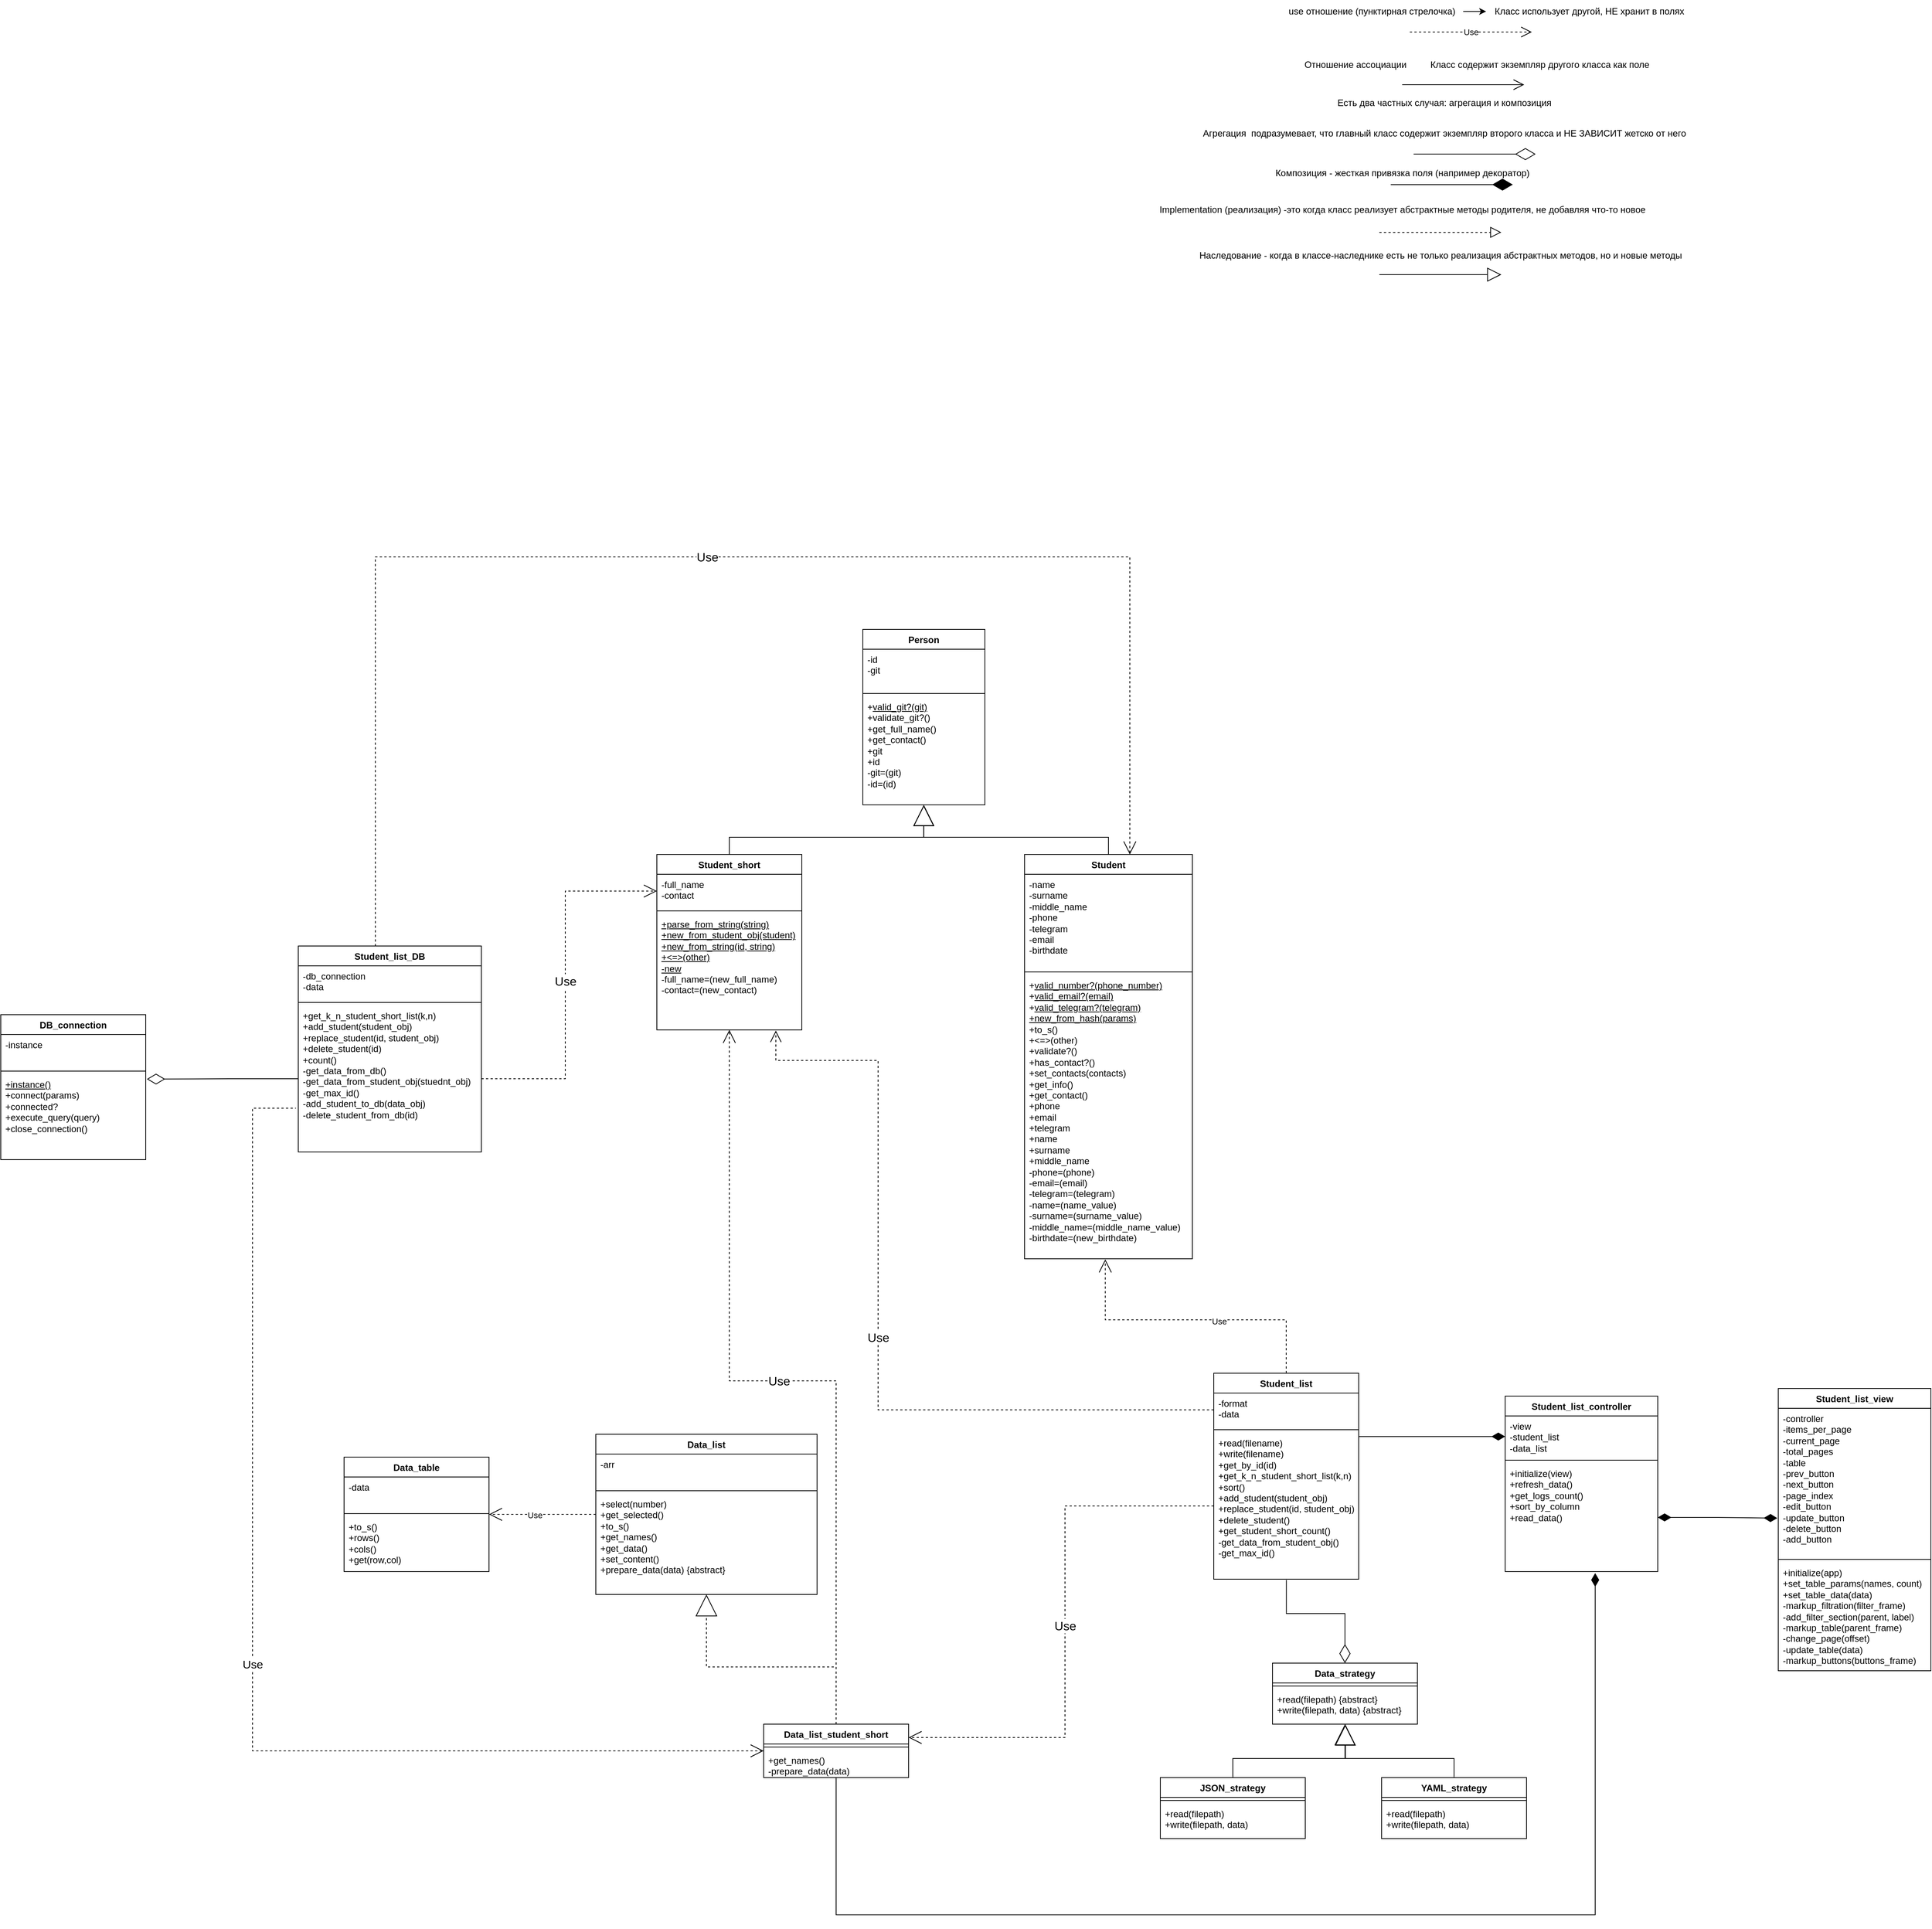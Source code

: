 <mxfile version="26.0.6" pages="2">
  <diagram name="Страница — 1" id="SpJCRKMqlP3vvPBQSoex">
    <mxGraphModel dx="3857" dy="3043" grid="0" gridSize="10" guides="1" tooltips="1" connect="1" arrows="1" fold="1" page="0" pageScale="1" pageWidth="827" pageHeight="1169" math="0" shadow="0">
      <root>
        <mxCell id="0" />
        <mxCell id="1" parent="0" />
        <mxCell id="jpA4hA6Ys4JFLstAOA4i-1" value="Student" style="swimlane;fontStyle=1;align=center;verticalAlign=top;childLayout=stackLayout;horizontal=1;startSize=26;horizontalStack=0;resizeParent=1;resizeParentMax=0;resizeLast=0;collapsible=1;marginBottom=0;whiteSpace=wrap;html=1;" parent="1" vertex="1">
          <mxGeometry x="1052" y="40" width="220" height="530" as="geometry" />
        </mxCell>
        <mxCell id="jpA4hA6Ys4JFLstAOA4i-2" value="-name&lt;div&gt;-surname&lt;/div&gt;&lt;div&gt;-middle_name&lt;/div&gt;&lt;div&gt;-phone&lt;/div&gt;&lt;div&gt;-telegram&lt;/div&gt;&lt;div&gt;-email&lt;/div&gt;&lt;div&gt;-birthdate&lt;/div&gt;&lt;div&gt;&lt;br&gt;&lt;/div&gt;&lt;div&gt;&lt;br&gt;&lt;/div&gt;" style="text;strokeColor=none;fillColor=none;align=left;verticalAlign=top;spacingLeft=4;spacingRight=4;overflow=hidden;rotatable=0;points=[[0,0.5],[1,0.5]];portConstraint=eastwest;whiteSpace=wrap;html=1;" parent="jpA4hA6Ys4JFLstAOA4i-1" vertex="1">
          <mxGeometry y="26" width="220" height="124" as="geometry" />
        </mxCell>
        <mxCell id="jpA4hA6Ys4JFLstAOA4i-3" value="" style="line;strokeWidth=1;fillColor=none;align=left;verticalAlign=middle;spacingTop=-1;spacingLeft=3;spacingRight=3;rotatable=0;labelPosition=right;points=[];portConstraint=eastwest;strokeColor=inherit;" parent="jpA4hA6Ys4JFLstAOA4i-1" vertex="1">
          <mxGeometry y="150" width="220" height="8" as="geometry" />
        </mxCell>
        <mxCell id="jpA4hA6Ys4JFLstAOA4i-4" value="&lt;div&gt;+&lt;u&gt;valid_number?(phone_number)&lt;/u&gt;&lt;/div&gt;&lt;div&gt;+&lt;u&gt;valid_email?(email)&lt;/u&gt;&lt;/div&gt;&lt;div&gt;+&lt;u&gt;valid_telegram?(telegram)&lt;br&gt;+new_from_hash(params)&lt;/u&gt;&lt;/div&gt;&lt;div&gt;+to_s()&lt;br&gt;+&amp;lt;=&amp;gt;(other)&lt;/div&gt;&lt;div&gt;+validate?()&lt;/div&gt;&lt;div&gt;+has_contact?()&lt;/div&gt;&lt;div&gt;+set_contacts(contacts)&lt;/div&gt;&lt;div&gt;+get_info()&lt;br&gt;+get_contact()&lt;/div&gt;&lt;div&gt;+phone&lt;/div&gt;&lt;div&gt;+email&lt;/div&gt;&lt;div&gt;+telegram&lt;/div&gt;&lt;div&gt;+name&lt;/div&gt;&lt;div&gt;+surname&lt;br&gt;+middle_name&lt;/div&gt;&lt;div&gt;-phone=(phone)&lt;/div&gt;&lt;div&gt;-email=(email)&lt;/div&gt;&lt;div&gt;-telegram=(telegram)&lt;/div&gt;&lt;div&gt;-name=(name_value)&lt;/div&gt;&lt;div&gt;-surname=(surname_value)&lt;/div&gt;&lt;div&gt;-middle_name=(middle_name_value)&lt;/div&gt;&lt;div&gt;-birthdate=(new_birthdate)&lt;/div&gt;" style="text;strokeColor=none;fillColor=none;align=left;verticalAlign=top;spacingLeft=4;spacingRight=4;overflow=hidden;rotatable=0;points=[[0,0.5],[1,0.5]];portConstraint=eastwest;whiteSpace=wrap;html=1;" parent="jpA4hA6Ys4JFLstAOA4i-1" vertex="1">
          <mxGeometry y="158" width="220" height="372" as="geometry" />
        </mxCell>
        <mxCell id="jpA4hA6Ys4JFLstAOA4i-5" value="Person" style="swimlane;fontStyle=1;align=center;verticalAlign=top;childLayout=stackLayout;horizontal=1;startSize=26;horizontalStack=0;resizeParent=1;resizeParentMax=0;resizeLast=0;collapsible=1;marginBottom=0;whiteSpace=wrap;html=1;" parent="1" vertex="1">
          <mxGeometry x="840" y="-255" width="160" height="230" as="geometry" />
        </mxCell>
        <mxCell id="jpA4hA6Ys4JFLstAOA4i-6" value="-id&lt;div&gt;-git&lt;/div&gt;" style="text;strokeColor=none;fillColor=none;align=left;verticalAlign=top;spacingLeft=4;spacingRight=4;overflow=hidden;rotatable=0;points=[[0,0.5],[1,0.5]];portConstraint=eastwest;whiteSpace=wrap;html=1;" parent="jpA4hA6Ys4JFLstAOA4i-5" vertex="1">
          <mxGeometry y="26" width="160" height="54" as="geometry" />
        </mxCell>
        <mxCell id="jpA4hA6Ys4JFLstAOA4i-7" value="" style="line;strokeWidth=1;fillColor=none;align=left;verticalAlign=middle;spacingTop=-1;spacingLeft=3;spacingRight=3;rotatable=0;labelPosition=right;points=[];portConstraint=eastwest;strokeColor=inherit;" parent="jpA4hA6Ys4JFLstAOA4i-5" vertex="1">
          <mxGeometry y="80" width="160" height="8" as="geometry" />
        </mxCell>
        <mxCell id="jpA4hA6Ys4JFLstAOA4i-8" value="&lt;div&gt;+&lt;u&gt;valid_git?(git)&lt;/u&gt;&lt;/div&gt;&lt;div&gt;+validate_git?()&lt;/div&gt;&lt;div&gt;+get_full_name()&lt;br&gt;+get_contact()&lt;/div&gt;&lt;div&gt;+git&lt;/div&gt;&lt;div&gt;+id&lt;/div&gt;&lt;div&gt;&lt;span style=&quot;background-color: initial;&quot;&gt;-git=(git)&lt;/span&gt;&lt;/div&gt;&lt;div&gt;-id=(id)&lt;/div&gt;" style="text;strokeColor=none;fillColor=none;align=left;verticalAlign=top;spacingLeft=4;spacingRight=4;overflow=hidden;rotatable=0;points=[[0,0.5],[1,0.5]];portConstraint=eastwest;whiteSpace=wrap;html=1;" parent="jpA4hA6Ys4JFLstAOA4i-5" vertex="1">
          <mxGeometry y="88" width="160" height="142" as="geometry" />
        </mxCell>
        <mxCell id="jpA4hA6Ys4JFLstAOA4i-9" value="Student_short" style="swimlane;fontStyle=1;align=center;verticalAlign=top;childLayout=stackLayout;horizontal=1;startSize=26;horizontalStack=0;resizeParent=1;resizeParentMax=0;resizeLast=0;collapsible=1;marginBottom=0;whiteSpace=wrap;html=1;" parent="1" vertex="1">
          <mxGeometry x="570" y="40" width="190" height="230" as="geometry" />
        </mxCell>
        <mxCell id="jpA4hA6Ys4JFLstAOA4i-10" value="-full_name&lt;div&gt;-contact&lt;/div&gt;" style="text;strokeColor=none;fillColor=none;align=left;verticalAlign=top;spacingLeft=4;spacingRight=4;overflow=hidden;rotatable=0;points=[[0,0.5],[1,0.5]];portConstraint=eastwest;whiteSpace=wrap;html=1;" parent="jpA4hA6Ys4JFLstAOA4i-9" vertex="1">
          <mxGeometry y="26" width="190" height="44" as="geometry" />
        </mxCell>
        <mxCell id="jpA4hA6Ys4JFLstAOA4i-11" value="" style="line;strokeWidth=1;fillColor=none;align=left;verticalAlign=middle;spacingTop=-1;spacingLeft=3;spacingRight=3;rotatable=0;labelPosition=right;points=[];portConstraint=eastwest;strokeColor=inherit;" parent="jpA4hA6Ys4JFLstAOA4i-9" vertex="1">
          <mxGeometry y="70" width="190" height="8" as="geometry" />
        </mxCell>
        <mxCell id="jpA4hA6Ys4JFLstAOA4i-12" value="&lt;div&gt;&lt;u&gt;+parse_from_string(string)&lt;/u&gt;&lt;div&gt;&lt;u&gt;+new_from_student_obj(student)&lt;/u&gt;&lt;/div&gt;&lt;div&gt;&lt;u&gt;+new_from_string(id, string)&lt;br&gt;+&amp;lt;=&amp;gt;(other)&lt;/u&gt;&lt;/div&gt;&lt;div&gt;&lt;u&gt;-new&lt;/u&gt;&lt;/div&gt;&lt;/div&gt;&lt;div&gt;-full_name=(new_full_name)&lt;/div&gt;&lt;div&gt;-contact=(new_contact)&lt;/div&gt;&lt;div&gt;&lt;br&gt;&lt;/div&gt;" style="text;strokeColor=none;fillColor=none;align=left;verticalAlign=top;spacingLeft=4;spacingRight=4;overflow=hidden;rotatable=0;points=[[0,0.5],[1,0.5]];portConstraint=eastwest;whiteSpace=wrap;html=1;" parent="jpA4hA6Ys4JFLstAOA4i-9" vertex="1">
          <mxGeometry y="78" width="190" height="152" as="geometry" />
        </mxCell>
        <mxCell id="jpA4hA6Ys4JFLstAOA4i-15" value="Data_table" style="swimlane;fontStyle=1;align=center;verticalAlign=top;childLayout=stackLayout;horizontal=1;startSize=26;horizontalStack=0;resizeParent=1;resizeParentMax=0;resizeLast=0;collapsible=1;marginBottom=0;whiteSpace=wrap;html=1;" parent="1" vertex="1">
          <mxGeometry x="160" y="830" width="190" height="150" as="geometry" />
        </mxCell>
        <mxCell id="jpA4hA6Ys4JFLstAOA4i-16" value="-data" style="text;strokeColor=none;fillColor=none;align=left;verticalAlign=top;spacingLeft=4;spacingRight=4;overflow=hidden;rotatable=0;points=[[0,0.5],[1,0.5]];portConstraint=eastwest;whiteSpace=wrap;html=1;" parent="jpA4hA6Ys4JFLstAOA4i-15" vertex="1">
          <mxGeometry y="26" width="190" height="44" as="geometry" />
        </mxCell>
        <mxCell id="jpA4hA6Ys4JFLstAOA4i-17" value="" style="line;strokeWidth=1;fillColor=none;align=left;verticalAlign=middle;spacingTop=-1;spacingLeft=3;spacingRight=3;rotatable=0;labelPosition=right;points=[];portConstraint=eastwest;strokeColor=inherit;" parent="jpA4hA6Ys4JFLstAOA4i-15" vertex="1">
          <mxGeometry y="70" width="190" height="8" as="geometry" />
        </mxCell>
        <mxCell id="jpA4hA6Ys4JFLstAOA4i-18" value="+to_s()&lt;div&gt;+rows()&lt;br&gt;+cols()&lt;br&gt;+get(row,col)&lt;/div&gt;&lt;div&gt;&lt;br&gt;&lt;/div&gt;" style="text;strokeColor=none;fillColor=none;align=left;verticalAlign=top;spacingLeft=4;spacingRight=4;overflow=hidden;rotatable=0;points=[[0,0.5],[1,0.5]];portConstraint=eastwest;whiteSpace=wrap;html=1;" parent="jpA4hA6Ys4JFLstAOA4i-15" vertex="1">
          <mxGeometry y="78" width="190" height="72" as="geometry" />
        </mxCell>
        <mxCell id="jpA4hA6Ys4JFLstAOA4i-95" style="edgeStyle=orthogonalEdgeStyle;rounded=0;orthogonalLoop=1;jettySize=auto;html=1;dashed=1;endArrow=open;endFill=0;endSize=15;" parent="1" source="jpA4hA6Ys4JFLstAOA4i-19" target="jpA4hA6Ys4JFLstAOA4i-15" edge="1">
          <mxGeometry relative="1" as="geometry" />
        </mxCell>
        <mxCell id="jpA4hA6Ys4JFLstAOA4i-96" value="Use" style="edgeLabel;html=1;align=center;verticalAlign=middle;resizable=0;points=[];" parent="jpA4hA6Ys4JFLstAOA4i-95" vertex="1" connectable="0">
          <mxGeometry x="0.15" y="1" relative="1" as="geometry">
            <mxPoint as="offset" />
          </mxGeometry>
        </mxCell>
        <mxCell id="jpA4hA6Ys4JFLstAOA4i-19" value="Data_list" style="swimlane;fontStyle=1;align=center;verticalAlign=top;childLayout=stackLayout;horizontal=1;startSize=26;horizontalStack=0;resizeParent=1;resizeParentMax=0;resizeLast=0;collapsible=1;marginBottom=0;whiteSpace=wrap;html=1;" parent="1" vertex="1">
          <mxGeometry x="490" y="800" width="290" height="210" as="geometry" />
        </mxCell>
        <mxCell id="jpA4hA6Ys4JFLstAOA4i-20" value="-arr" style="text;strokeColor=none;fillColor=none;align=left;verticalAlign=top;spacingLeft=4;spacingRight=4;overflow=hidden;rotatable=0;points=[[0,0.5],[1,0.5]];portConstraint=eastwest;whiteSpace=wrap;html=1;" parent="jpA4hA6Ys4JFLstAOA4i-19" vertex="1">
          <mxGeometry y="26" width="290" height="44" as="geometry" />
        </mxCell>
        <mxCell id="jpA4hA6Ys4JFLstAOA4i-21" value="" style="line;strokeWidth=1;fillColor=none;align=left;verticalAlign=middle;spacingTop=-1;spacingLeft=3;spacingRight=3;rotatable=0;labelPosition=right;points=[];portConstraint=eastwest;strokeColor=inherit;" parent="jpA4hA6Ys4JFLstAOA4i-19" vertex="1">
          <mxGeometry y="70" width="290" height="8" as="geometry" />
        </mxCell>
        <mxCell id="jpA4hA6Ys4JFLstAOA4i-22" value="&lt;div&gt;+select(number)&lt;/div&gt;&lt;div&gt;+get_selected()&lt;/div&gt;&lt;div&gt;+to_s()&lt;/div&gt;&lt;div&gt;+get_names()&lt;/div&gt;&lt;div&gt;+get_data()&amp;nbsp;&lt;/div&gt;&lt;div&gt;+set_content()&lt;br&gt;+prepare_data(data) {abstract}&lt;/div&gt;&lt;div&gt;&lt;br&gt;&lt;br&gt;&lt;/div&gt;" style="text;strokeColor=none;fillColor=none;align=left;verticalAlign=top;spacingLeft=4;spacingRight=4;overflow=hidden;rotatable=0;points=[[0,0.5],[1,0.5]];portConstraint=eastwest;whiteSpace=wrap;html=1;" parent="jpA4hA6Ys4JFLstAOA4i-19" vertex="1">
          <mxGeometry y="78" width="290" height="132" as="geometry" />
        </mxCell>
        <mxCell id="jpA4hA6Ys4JFLstAOA4i-32" style="edgeStyle=orthogonalEdgeStyle;rounded=0;orthogonalLoop=1;jettySize=auto;html=1;entryX=0.5;entryY=1;entryDx=0;entryDy=0;endArrow=block;endFill=0;endSize=26;dashed=1;" parent="1" source="jpA4hA6Ys4JFLstAOA4i-23" target="jpA4hA6Ys4JFLstAOA4i-19" edge="1">
          <mxGeometry relative="1" as="geometry" />
        </mxCell>
        <mxCell id="jpA4hA6Ys4JFLstAOA4i-87" value="Use" style="edgeStyle=orthogonalEdgeStyle;rounded=0;orthogonalLoop=1;jettySize=auto;html=1;dashed=1;endArrow=open;endFill=0;endSize=15;fontSize=16;" parent="1" source="jpA4hA6Ys4JFLstAOA4i-23" target="jpA4hA6Ys4JFLstAOA4i-9" edge="1">
          <mxGeometry relative="1" as="geometry" />
        </mxCell>
        <mxCell id="jpA4hA6Ys4JFLstAOA4i-23" value="Data_list_student_short" style="swimlane;fontStyle=1;align=center;verticalAlign=top;childLayout=stackLayout;horizontal=1;startSize=26;horizontalStack=0;resizeParent=1;resizeParentMax=0;resizeLast=0;collapsible=1;marginBottom=0;whiteSpace=wrap;html=1;" parent="1" vertex="1">
          <mxGeometry x="710" y="1180" width="190" height="70" as="geometry" />
        </mxCell>
        <mxCell id="jpA4hA6Ys4JFLstAOA4i-25" value="" style="line;strokeWidth=1;fillColor=none;align=left;verticalAlign=middle;spacingTop=-1;spacingLeft=3;spacingRight=3;rotatable=0;labelPosition=right;points=[];portConstraint=eastwest;strokeColor=inherit;" parent="jpA4hA6Ys4JFLstAOA4i-23" vertex="1">
          <mxGeometry y="26" width="190" height="8" as="geometry" />
        </mxCell>
        <mxCell id="jpA4hA6Ys4JFLstAOA4i-26" value="&lt;div&gt;+get_names()&lt;/div&gt;-prepare_data(data)" style="text;strokeColor=none;fillColor=none;align=left;verticalAlign=top;spacingLeft=4;spacingRight=4;overflow=hidden;rotatable=0;points=[[0,0.5],[1,0.5]];portConstraint=eastwest;whiteSpace=wrap;html=1;" parent="jpA4hA6Ys4JFLstAOA4i-23" vertex="1">
          <mxGeometry y="34" width="190" height="36" as="geometry" />
        </mxCell>
        <mxCell id="jpA4hA6Ys4JFLstAOA4i-33" value="Student_list" style="swimlane;fontStyle=1;align=center;verticalAlign=top;childLayout=stackLayout;horizontal=1;startSize=26;horizontalStack=0;resizeParent=1;resizeParentMax=0;resizeLast=0;collapsible=1;marginBottom=0;whiteSpace=wrap;html=1;" parent="1" vertex="1">
          <mxGeometry x="1300" y="720" width="190" height="270" as="geometry" />
        </mxCell>
        <mxCell id="jpA4hA6Ys4JFLstAOA4i-34" value="-format&lt;div&gt;-data&lt;/div&gt;" style="text;strokeColor=none;fillColor=none;align=left;verticalAlign=top;spacingLeft=4;spacingRight=4;overflow=hidden;rotatable=0;points=[[0,0.5],[1,0.5]];portConstraint=eastwest;whiteSpace=wrap;html=1;" parent="jpA4hA6Ys4JFLstAOA4i-33" vertex="1">
          <mxGeometry y="26" width="190" height="44" as="geometry" />
        </mxCell>
        <mxCell id="jpA4hA6Ys4JFLstAOA4i-35" value="" style="line;strokeWidth=1;fillColor=none;align=left;verticalAlign=middle;spacingTop=-1;spacingLeft=3;spacingRight=3;rotatable=0;labelPosition=right;points=[];portConstraint=eastwest;strokeColor=inherit;" parent="jpA4hA6Ys4JFLstAOA4i-33" vertex="1">
          <mxGeometry y="70" width="190" height="8" as="geometry" />
        </mxCell>
        <mxCell id="jpA4hA6Ys4JFLstAOA4i-36" value="&lt;div&gt;+read(filename)&lt;/div&gt;&lt;div&gt;+write(filename)&lt;/div&gt;&lt;div&gt;+get_by_id(id)&lt;/div&gt;&lt;div&gt;+get_k_n_student_short_list(k,n)&lt;/div&gt;&lt;div&gt;+sort()&lt;/div&gt;&lt;div&gt;+add_student(student_obj)&lt;/div&gt;&lt;div&gt;+replace_student(id, student_obj)&lt;/div&gt;&lt;div&gt;+delete_student()&lt;/div&gt;&lt;div&gt;+get_student_short_count()&lt;/div&gt;&lt;div&gt;-get_data_from_student_obj()&lt;/div&gt;&lt;div&gt;-get_max_id()&lt;/div&gt;&lt;div&gt;&lt;br&gt;&lt;/div&gt;" style="text;strokeColor=none;fillColor=none;align=left;verticalAlign=top;spacingLeft=4;spacingRight=4;overflow=hidden;rotatable=0;points=[[0,0.5],[1,0.5]];portConstraint=eastwest;whiteSpace=wrap;html=1;" parent="jpA4hA6Ys4JFLstAOA4i-33" vertex="1">
          <mxGeometry y="78" width="190" height="192" as="geometry" />
        </mxCell>
        <mxCell id="jpA4hA6Ys4JFLstAOA4i-37" value="Data_strategy" style="swimlane;fontStyle=1;align=center;verticalAlign=top;childLayout=stackLayout;horizontal=1;startSize=26;horizontalStack=0;resizeParent=1;resizeParentMax=0;resizeLast=0;collapsible=1;marginBottom=0;whiteSpace=wrap;html=1;" parent="1" vertex="1">
          <mxGeometry x="1377" y="1100" width="190" height="80" as="geometry" />
        </mxCell>
        <mxCell id="jpA4hA6Ys4JFLstAOA4i-39" value="" style="line;strokeWidth=1;fillColor=none;align=left;verticalAlign=middle;spacingTop=-1;spacingLeft=3;spacingRight=3;rotatable=0;labelPosition=right;points=[];portConstraint=eastwest;strokeColor=inherit;" parent="jpA4hA6Ys4JFLstAOA4i-37" vertex="1">
          <mxGeometry y="26" width="190" height="8" as="geometry" />
        </mxCell>
        <mxCell id="jpA4hA6Ys4JFLstAOA4i-40" value="&lt;div&gt;+read(filepath) {abstract}&lt;/div&gt;&lt;div&gt;+write(filepath, data) {abstract}&lt;/div&gt;" style="text;strokeColor=none;fillColor=none;align=left;verticalAlign=top;spacingLeft=4;spacingRight=4;overflow=hidden;rotatable=0;points=[[0,0.5],[1,0.5]];portConstraint=eastwest;whiteSpace=wrap;html=1;" parent="jpA4hA6Ys4JFLstAOA4i-37" vertex="1">
          <mxGeometry y="34" width="190" height="46" as="geometry" />
        </mxCell>
        <mxCell id="jpA4hA6Ys4JFLstAOA4i-41" value="YAML_strategy" style="swimlane;fontStyle=1;align=center;verticalAlign=top;childLayout=stackLayout;horizontal=1;startSize=26;horizontalStack=0;resizeParent=1;resizeParentMax=0;resizeLast=0;collapsible=1;marginBottom=0;whiteSpace=wrap;html=1;" parent="1" vertex="1">
          <mxGeometry x="1520" y="1250" width="190" height="80" as="geometry" />
        </mxCell>
        <mxCell id="jpA4hA6Ys4JFLstAOA4i-42" value="" style="line;strokeWidth=1;fillColor=none;align=left;verticalAlign=middle;spacingTop=-1;spacingLeft=3;spacingRight=3;rotatable=0;labelPosition=right;points=[];portConstraint=eastwest;strokeColor=inherit;" parent="jpA4hA6Ys4JFLstAOA4i-41" vertex="1">
          <mxGeometry y="26" width="190" height="8" as="geometry" />
        </mxCell>
        <mxCell id="jpA4hA6Ys4JFLstAOA4i-43" value="&lt;div&gt;+read(filepath)&lt;/div&gt;&lt;div&gt;+write(filepath, data)&lt;/div&gt;" style="text;strokeColor=none;fillColor=none;align=left;verticalAlign=top;spacingLeft=4;spacingRight=4;overflow=hidden;rotatable=0;points=[[0,0.5],[1,0.5]];portConstraint=eastwest;whiteSpace=wrap;html=1;" parent="jpA4hA6Ys4JFLstAOA4i-41" vertex="1">
          <mxGeometry y="34" width="190" height="46" as="geometry" />
        </mxCell>
        <mxCell id="jpA4hA6Ys4JFLstAOA4i-44" style="edgeStyle=orthogonalEdgeStyle;rounded=0;orthogonalLoop=1;jettySize=auto;html=1;entryX=0.5;entryY=1;entryDx=0;entryDy=0;entryPerimeter=0;endArrow=block;endFill=0;endSize=25;" parent="1" source="jpA4hA6Ys4JFLstAOA4i-41" target="jpA4hA6Ys4JFLstAOA4i-40" edge="1">
          <mxGeometry relative="1" as="geometry" />
        </mxCell>
        <mxCell id="jpA4hA6Ys4JFLstAOA4i-45" value="JSON_strategy" style="swimlane;fontStyle=1;align=center;verticalAlign=top;childLayout=stackLayout;horizontal=1;startSize=26;horizontalStack=0;resizeParent=1;resizeParentMax=0;resizeLast=0;collapsible=1;marginBottom=0;whiteSpace=wrap;html=1;" parent="1" vertex="1">
          <mxGeometry x="1230" y="1250" width="190" height="80" as="geometry" />
        </mxCell>
        <mxCell id="jpA4hA6Ys4JFLstAOA4i-46" value="" style="line;strokeWidth=1;fillColor=none;align=left;verticalAlign=middle;spacingTop=-1;spacingLeft=3;spacingRight=3;rotatable=0;labelPosition=right;points=[];portConstraint=eastwest;strokeColor=inherit;" parent="jpA4hA6Ys4JFLstAOA4i-45" vertex="1">
          <mxGeometry y="26" width="190" height="8" as="geometry" />
        </mxCell>
        <mxCell id="jpA4hA6Ys4JFLstAOA4i-47" value="&lt;div&gt;+read(filepath)&lt;/div&gt;&lt;div&gt;+write(filepath, data)&lt;/div&gt;" style="text;strokeColor=none;fillColor=none;align=left;verticalAlign=top;spacingLeft=4;spacingRight=4;overflow=hidden;rotatable=0;points=[[0,0.5],[1,0.5]];portConstraint=eastwest;whiteSpace=wrap;html=1;" parent="jpA4hA6Ys4JFLstAOA4i-45" vertex="1">
          <mxGeometry y="34" width="190" height="46" as="geometry" />
        </mxCell>
        <mxCell id="jpA4hA6Ys4JFLstAOA4i-49" style="edgeStyle=orthogonalEdgeStyle;rounded=0;orthogonalLoop=1;jettySize=auto;html=1;entryX=0.503;entryY=1.011;entryDx=0;entryDy=0;entryPerimeter=0;endArrow=block;endFill=0;endSize=25;" parent="1" source="jpA4hA6Ys4JFLstAOA4i-45" target="jpA4hA6Ys4JFLstAOA4i-40" edge="1">
          <mxGeometry relative="1" as="geometry" />
        </mxCell>
        <mxCell id="jpA4hA6Ys4JFLstAOA4i-50" value="DB_connection" style="swimlane;fontStyle=1;align=center;verticalAlign=top;childLayout=stackLayout;horizontal=1;startSize=26;horizontalStack=0;resizeParent=1;resizeParentMax=0;resizeLast=0;collapsible=1;marginBottom=0;whiteSpace=wrap;html=1;" parent="1" vertex="1">
          <mxGeometry x="-290" y="250" width="190" height="190" as="geometry" />
        </mxCell>
        <mxCell id="jpA4hA6Ys4JFLstAOA4i-51" value="-instance" style="text;strokeColor=none;fillColor=none;align=left;verticalAlign=top;spacingLeft=4;spacingRight=4;overflow=hidden;rotatable=0;points=[[0,0.5],[1,0.5]];portConstraint=eastwest;whiteSpace=wrap;html=1;" parent="jpA4hA6Ys4JFLstAOA4i-50" vertex="1">
          <mxGeometry y="26" width="190" height="44" as="geometry" />
        </mxCell>
        <mxCell id="jpA4hA6Ys4JFLstAOA4i-52" value="" style="line;strokeWidth=1;fillColor=none;align=left;verticalAlign=middle;spacingTop=-1;spacingLeft=3;spacingRight=3;rotatable=0;labelPosition=right;points=[];portConstraint=eastwest;strokeColor=inherit;" parent="jpA4hA6Ys4JFLstAOA4i-50" vertex="1">
          <mxGeometry y="70" width="190" height="8" as="geometry" />
        </mxCell>
        <mxCell id="jpA4hA6Ys4JFLstAOA4i-53" value="&lt;div&gt;&lt;u&gt;+instance()&lt;/u&gt;&lt;/div&gt;&lt;div&gt;+connect(params)&lt;/div&gt;&lt;div&gt;+connected?&lt;/div&gt;&lt;div&gt;+execute_query(query)&lt;/div&gt;&lt;div&gt;+close_connection()&lt;/div&gt;" style="text;strokeColor=none;fillColor=none;align=left;verticalAlign=top;spacingLeft=4;spacingRight=4;overflow=hidden;rotatable=0;points=[[0,0.5],[1,0.5]];portConstraint=eastwest;whiteSpace=wrap;html=1;" parent="jpA4hA6Ys4JFLstAOA4i-50" vertex="1">
          <mxGeometry y="78" width="190" height="112" as="geometry" />
        </mxCell>
        <mxCell id="jpA4hA6Ys4JFLstAOA4i-55" value="Student_list_DB" style="swimlane;fontStyle=1;align=center;verticalAlign=top;childLayout=stackLayout;horizontal=1;startSize=26;horizontalStack=0;resizeParent=1;resizeParentMax=0;resizeLast=0;collapsible=1;marginBottom=0;whiteSpace=wrap;html=1;" parent="1" vertex="1">
          <mxGeometry x="100" y="160" width="240" height="270" as="geometry" />
        </mxCell>
        <mxCell id="jpA4hA6Ys4JFLstAOA4i-56" value="-db_connection&lt;br&gt;-data" style="text;strokeColor=none;fillColor=none;align=left;verticalAlign=top;spacingLeft=4;spacingRight=4;overflow=hidden;rotatable=0;points=[[0,0.5],[1,0.5]];portConstraint=eastwest;whiteSpace=wrap;html=1;" parent="jpA4hA6Ys4JFLstAOA4i-55" vertex="1">
          <mxGeometry y="26" width="240" height="44" as="geometry" />
        </mxCell>
        <mxCell id="jpA4hA6Ys4JFLstAOA4i-57" value="" style="line;strokeWidth=1;fillColor=none;align=left;verticalAlign=middle;spacingTop=-1;spacingLeft=3;spacingRight=3;rotatable=0;labelPosition=right;points=[];portConstraint=eastwest;strokeColor=inherit;" parent="jpA4hA6Ys4JFLstAOA4i-55" vertex="1">
          <mxGeometry y="70" width="240" height="8" as="geometry" />
        </mxCell>
        <mxCell id="jpA4hA6Ys4JFLstAOA4i-58" value="+get_k_n_student_short_list(k,n)&lt;div&gt;+add_student(student_obj)&lt;/div&gt;&lt;div&gt;+replace_student(id, student_obj)&lt;br&gt;+delete_student(id)&lt;/div&gt;&lt;div&gt;+count()&lt;/div&gt;&lt;div&gt;-get_data_from_db()&lt;/div&gt;&lt;div&gt;-get_data_from_student_obj(stuednt_obj)&lt;/div&gt;&lt;div&gt;-get_max_id()&lt;/div&gt;&lt;div&gt;-add_student_to_db(data_obj)&lt;/div&gt;&lt;div&gt;-delete_student_from_db(id)&lt;/div&gt;" style="text;strokeColor=none;fillColor=none;align=left;verticalAlign=top;spacingLeft=4;spacingRight=4;overflow=hidden;rotatable=0;points=[[0,0.5],[1,0.5]];portConstraint=eastwest;whiteSpace=wrap;html=1;" parent="jpA4hA6Ys4JFLstAOA4i-55" vertex="1">
          <mxGeometry y="78" width="240" height="192" as="geometry" />
        </mxCell>
        <mxCell id="jpA4hA6Ys4JFLstAOA4i-62" style="edgeStyle=orthogonalEdgeStyle;rounded=0;orthogonalLoop=1;jettySize=auto;html=1;" parent="1" source="jpA4hA6Ys4JFLstAOA4i-59" target="jpA4hA6Ys4JFLstAOA4i-61" edge="1">
          <mxGeometry relative="1" as="geometry" />
        </mxCell>
        <mxCell id="jpA4hA6Ys4JFLstAOA4i-59" value="use отношение (пунктирная стрелочка)" style="text;html=1;align=center;verticalAlign=middle;resizable=0;points=[];autosize=1;strokeColor=none;fillColor=none;" parent="1" vertex="1">
          <mxGeometry x="1387" y="-1080" width="240" height="30" as="geometry" />
        </mxCell>
        <mxCell id="jpA4hA6Ys4JFLstAOA4i-60" value="Use" style="endArrow=open;endSize=12;dashed=1;html=1;rounded=0;" parent="1" edge="1">
          <mxGeometry width="160" relative="1" as="geometry">
            <mxPoint x="1557" y="-1038" as="sourcePoint" />
            <mxPoint x="1717" y="-1038" as="targetPoint" />
          </mxGeometry>
        </mxCell>
        <mxCell id="jpA4hA6Ys4JFLstAOA4i-61" value="Класс использует другой, НЕ хранит в полях" style="text;html=1;align=center;verticalAlign=middle;resizable=0;points=[];autosize=1;strokeColor=none;fillColor=none;" parent="1" vertex="1">
          <mxGeometry x="1657" y="-1080" width="270" height="30" as="geometry" />
        </mxCell>
        <mxCell id="jpA4hA6Ys4JFLstAOA4i-63" value="Отношение ассоциации&amp;nbsp;" style="text;html=1;align=center;verticalAlign=middle;resizable=0;points=[];autosize=1;strokeColor=none;fillColor=none;" parent="1" vertex="1">
          <mxGeometry x="1407" y="-1010" width="160" height="30" as="geometry" />
        </mxCell>
        <mxCell id="jpA4hA6Ys4JFLstAOA4i-67" value="" style="endArrow=open;endFill=1;endSize=12;html=1;rounded=0;" parent="1" edge="1">
          <mxGeometry width="160" relative="1" as="geometry">
            <mxPoint x="1547" y="-969" as="sourcePoint" />
            <mxPoint x="1707" y="-969" as="targetPoint" />
          </mxGeometry>
        </mxCell>
        <mxCell id="jpA4hA6Ys4JFLstAOA4i-68" value="Класс содержит экземпляр другого класса как поле" style="text;html=1;align=center;verticalAlign=middle;resizable=0;points=[];autosize=1;strokeColor=none;fillColor=none;" parent="1" vertex="1">
          <mxGeometry x="1572" y="-1010" width="310" height="30" as="geometry" />
        </mxCell>
        <mxCell id="jpA4hA6Ys4JFLstAOA4i-69" value="Есть два частных случая: агрегация и композиция" style="text;html=1;align=center;verticalAlign=middle;resizable=0;points=[];autosize=1;strokeColor=none;fillColor=none;" parent="1" vertex="1">
          <mxGeometry x="1452" y="-960" width="300" height="30" as="geometry" />
        </mxCell>
        <mxCell id="jpA4hA6Ys4JFLstAOA4i-70" value="Агрегация&amp;nbsp; подразумевает, что главный класс содержит экземпляр второго класса и НЕ ЗАВИСИТ жетско от него" style="text;html=1;align=center;verticalAlign=middle;resizable=0;points=[];autosize=1;strokeColor=none;fillColor=none;" parent="1" vertex="1">
          <mxGeometry x="1272" y="-920" width="660" height="30" as="geometry" />
        </mxCell>
        <mxCell id="jpA4hA6Ys4JFLstAOA4i-71" value="" style="endArrow=diamondThin;endFill=0;endSize=24;html=1;rounded=0;" parent="1" edge="1">
          <mxGeometry width="160" relative="1" as="geometry">
            <mxPoint x="1562" y="-878" as="sourcePoint" />
            <mxPoint x="1722" y="-878" as="targetPoint" />
          </mxGeometry>
        </mxCell>
        <mxCell id="jpA4hA6Ys4JFLstAOA4i-72" value="Композиция - жесткая привязка поля (например декоратор)" style="text;html=1;align=center;verticalAlign=middle;resizable=0;points=[];autosize=1;strokeColor=none;fillColor=none;" parent="1" vertex="1">
          <mxGeometry x="1367" y="-868" width="360" height="30" as="geometry" />
        </mxCell>
        <mxCell id="jpA4hA6Ys4JFLstAOA4i-73" value="" style="endArrow=diamondThin;endFill=1;endSize=24;html=1;rounded=0;" parent="1" edge="1">
          <mxGeometry width="160" relative="1" as="geometry">
            <mxPoint x="1532" y="-838" as="sourcePoint" />
            <mxPoint x="1692" y="-838" as="targetPoint" />
          </mxGeometry>
        </mxCell>
        <mxCell id="jpA4hA6Ys4JFLstAOA4i-75" value="Implementation (реализация) -это когда класс реализует абстрактные методы родителя, не добавляя что-то новое" style="text;html=1;align=center;verticalAlign=middle;resizable=0;points=[];autosize=1;strokeColor=none;fillColor=none;" parent="1" vertex="1">
          <mxGeometry x="1217" y="-820" width="660" height="30" as="geometry" />
        </mxCell>
        <mxCell id="jpA4hA6Ys4JFLstAOA4i-76" value="" style="endArrow=block;dashed=1;endFill=0;endSize=12;html=1;rounded=0;" parent="1" edge="1">
          <mxGeometry width="160" relative="1" as="geometry">
            <mxPoint x="1517" y="-775.42" as="sourcePoint" />
            <mxPoint x="1677" y="-775.42" as="targetPoint" />
          </mxGeometry>
        </mxCell>
        <mxCell id="jpA4hA6Ys4JFLstAOA4i-78" value="Наследование - когда в классе-наследнике есть не только реализация абстрактных методов, но и новые методы" style="text;html=1;align=center;verticalAlign=middle;resizable=0;points=[];autosize=1;strokeColor=none;fillColor=none;" parent="1" vertex="1">
          <mxGeometry x="1267" y="-760" width="660" height="30" as="geometry" />
        </mxCell>
        <mxCell id="jpA4hA6Ys4JFLstAOA4i-79" value="" style="endArrow=block;endSize=16;endFill=0;html=1;rounded=0;" parent="1" edge="1">
          <mxGeometry width="160" relative="1" as="geometry">
            <mxPoint x="1517" y="-720" as="sourcePoint" />
            <mxPoint x="1677" y="-720" as="targetPoint" />
          </mxGeometry>
        </mxCell>
        <mxCell id="jpA4hA6Ys4JFLstAOA4i-80" style="edgeStyle=orthogonalEdgeStyle;rounded=0;orthogonalLoop=1;jettySize=auto;html=1;entryX=0.5;entryY=1;entryDx=0;entryDy=0;entryPerimeter=0;strokeWidth=1;endSize=25;endArrow=block;endFill=0;" parent="1" source="jpA4hA6Ys4JFLstAOA4i-1" target="jpA4hA6Ys4JFLstAOA4i-8" edge="1">
          <mxGeometry relative="1" as="geometry" />
        </mxCell>
        <mxCell id="jpA4hA6Ys4JFLstAOA4i-81" style="edgeStyle=orthogonalEdgeStyle;rounded=0;orthogonalLoop=1;jettySize=auto;html=1;entryX=0.499;entryY=1.003;entryDx=0;entryDy=0;entryPerimeter=0;endArrow=block;endFill=0;endSize=25;" parent="1" source="jpA4hA6Ys4JFLstAOA4i-9" target="jpA4hA6Ys4JFLstAOA4i-8" edge="1">
          <mxGeometry relative="1" as="geometry" />
        </mxCell>
        <mxCell id="jpA4hA6Ys4JFLstAOA4i-90" style="edgeStyle=orthogonalEdgeStyle;rounded=0;orthogonalLoop=1;jettySize=auto;html=1;entryX=0.481;entryY=1.002;entryDx=0;entryDy=0;entryPerimeter=0;dashed=1;endArrow=open;endFill=0;endSize=15;fontSize=16;" parent="1" source="jpA4hA6Ys4JFLstAOA4i-33" target="jpA4hA6Ys4JFLstAOA4i-4" edge="1">
          <mxGeometry relative="1" as="geometry" />
        </mxCell>
        <mxCell id="jpA4hA6Ys4JFLstAOA4i-91" value="Use" style="edgeLabel;html=1;align=center;verticalAlign=middle;resizable=0;points=[];" parent="jpA4hA6Ys4JFLstAOA4i-90" vertex="1" connectable="0">
          <mxGeometry x="-0.183" y="2" relative="1" as="geometry">
            <mxPoint as="offset" />
          </mxGeometry>
        </mxCell>
        <mxCell id="jpA4hA6Ys4JFLstAOA4i-97" value="Use" style="edgeStyle=orthogonalEdgeStyle;rounded=0;orthogonalLoop=1;jettySize=auto;html=1;entryX=1;entryY=0.25;entryDx=0;entryDy=0;dashed=1;endArrow=open;endFill=0;endSize=15;fontSize=16;" parent="1" source="jpA4hA6Ys4JFLstAOA4i-36" target="jpA4hA6Ys4JFLstAOA4i-23" edge="1">
          <mxGeometry relative="1" as="geometry" />
        </mxCell>
        <mxCell id="jpA4hA6Ys4JFLstAOA4i-99" style="edgeStyle=orthogonalEdgeStyle;rounded=0;orthogonalLoop=1;jettySize=auto;html=1;entryX=0.5;entryY=0;entryDx=0;entryDy=0;exitX=0.501;exitY=1.005;exitDx=0;exitDy=0;exitPerimeter=0;endArrow=diamondThin;endFill=0;endSize=22;" parent="1" source="jpA4hA6Ys4JFLstAOA4i-36" target="jpA4hA6Ys4JFLstAOA4i-37" edge="1">
          <mxGeometry relative="1" as="geometry" />
        </mxCell>
        <mxCell id="jpA4hA6Ys4JFLstAOA4i-102" value="Use" style="edgeStyle=orthogonalEdgeStyle;rounded=0;orthogonalLoop=1;jettySize=auto;html=1;exitX=0;exitY=0.5;exitDx=0;exitDy=0;entryX=0.821;entryY=1.006;entryDx=0;entryDy=0;entryPerimeter=0;dashed=1;endArrow=open;endFill=0;endSize=13;fontSize=16;" parent="1" source="jpA4hA6Ys4JFLstAOA4i-34" target="jpA4hA6Ys4JFLstAOA4i-12" edge="1">
          <mxGeometry relative="1" as="geometry">
            <Array as="points">
              <mxPoint x="860" y="768" />
              <mxPoint x="860" y="310" />
              <mxPoint x="726" y="310" />
            </Array>
          </mxGeometry>
        </mxCell>
        <mxCell id="jpA4hA6Ys4JFLstAOA4i-104" style="edgeStyle=orthogonalEdgeStyle;rounded=0;orthogonalLoop=1;jettySize=auto;html=1;entryX=1.008;entryY=0.058;entryDx=0;entryDy=0;entryPerimeter=0;endArrow=diamondThin;endFill=0;strokeWidth=1;endSize=21;" parent="1" source="jpA4hA6Ys4JFLstAOA4i-58" target="jpA4hA6Ys4JFLstAOA4i-53" edge="1">
          <mxGeometry relative="1" as="geometry" />
        </mxCell>
        <mxCell id="jpA4hA6Ys4JFLstAOA4i-105" value="Use" style="edgeStyle=orthogonalEdgeStyle;rounded=0;orthogonalLoop=1;jettySize=auto;html=1;entryX=0;entryY=0.5;entryDx=0;entryDy=0;dashed=1;endArrow=open;endFill=0;endSize=15;fontSize=16;" parent="1" source="jpA4hA6Ys4JFLstAOA4i-58" target="jpA4hA6Ys4JFLstAOA4i-10" edge="1">
          <mxGeometry relative="1" as="geometry" />
        </mxCell>
        <mxCell id="jpA4hA6Ys4JFLstAOA4i-109" value="Use" style="edgeStyle=orthogonalEdgeStyle;rounded=0;orthogonalLoop=1;jettySize=auto;html=1;entryX=-0.013;entryY=0.701;entryDx=0;entryDy=0;entryPerimeter=0;endArrow=none;endFill=0;startArrow=open;startFill=0;startSize=15;dashed=1;fontSize=15;" parent="1" source="jpA4hA6Ys4JFLstAOA4i-23" target="jpA4hA6Ys4JFLstAOA4i-58" edge="1">
          <mxGeometry relative="1" as="geometry">
            <Array as="points">
              <mxPoint x="40" y="1215" />
              <mxPoint x="40" y="373" />
            </Array>
          </mxGeometry>
        </mxCell>
        <mxCell id="jpA4hA6Ys4JFLstAOA4i-111" value="Use" style="edgeStyle=orthogonalEdgeStyle;rounded=0;orthogonalLoop=1;jettySize=auto;html=1;entryX=0.421;entryY=-0.001;entryDx=0;entryDy=0;entryPerimeter=0;endArrow=none;endFill=0;startArrow=open;startFill=0;startSize=15;fontSize=16;dashed=1;" parent="1" source="jpA4hA6Ys4JFLstAOA4i-1" target="jpA4hA6Ys4JFLstAOA4i-55" edge="1">
          <mxGeometry relative="1" as="geometry">
            <Array as="points">
              <mxPoint x="1190" y="-350" />
              <mxPoint x="201" y="-350" />
            </Array>
          </mxGeometry>
        </mxCell>
        <mxCell id="PcfX6t6-XRjr6SMglrYV-5" value="Student_list_view" style="swimlane;fontStyle=1;align=center;verticalAlign=top;childLayout=stackLayout;horizontal=1;startSize=26;horizontalStack=0;resizeParent=1;resizeParentMax=0;resizeLast=0;collapsible=1;marginBottom=0;whiteSpace=wrap;html=1;" vertex="1" parent="1">
          <mxGeometry x="2040" y="740" width="200" height="370" as="geometry" />
        </mxCell>
        <mxCell id="PcfX6t6-XRjr6SMglrYV-6" value="-controller&lt;div&gt;-items_per_page&lt;/div&gt;&lt;div&gt;-current_page&lt;/div&gt;&lt;div&gt;-total_pages&lt;/div&gt;&lt;div&gt;-table&lt;/div&gt;&lt;div&gt;-prev_button&lt;/div&gt;&lt;div&gt;-next_button&lt;/div&gt;&lt;div&gt;-page_index&lt;/div&gt;&lt;div&gt;-edit_button&lt;/div&gt;&lt;div&gt;-update_button&lt;/div&gt;&lt;div&gt;-delete_button&lt;/div&gt;&lt;div&gt;-add_button&lt;/div&gt;" style="text;strokeColor=none;fillColor=none;align=left;verticalAlign=top;spacingLeft=4;spacingRight=4;overflow=hidden;rotatable=0;points=[[0,0.5],[1,0.5]];portConstraint=eastwest;whiteSpace=wrap;html=1;" vertex="1" parent="PcfX6t6-XRjr6SMglrYV-5">
          <mxGeometry y="26" width="200" height="194" as="geometry" />
        </mxCell>
        <mxCell id="PcfX6t6-XRjr6SMglrYV-7" value="" style="line;strokeWidth=1;fillColor=none;align=left;verticalAlign=middle;spacingTop=-1;spacingLeft=3;spacingRight=3;rotatable=0;labelPosition=right;points=[];portConstraint=eastwest;strokeColor=inherit;" vertex="1" parent="PcfX6t6-XRjr6SMglrYV-5">
          <mxGeometry y="220" width="200" height="8" as="geometry" />
        </mxCell>
        <mxCell id="PcfX6t6-XRjr6SMglrYV-8" value="&lt;div&gt;+initialize(app)&lt;/div&gt;&lt;div&gt;+set_table_params(names, count)&lt;/div&gt;&lt;div&gt;+set_table_data(data)&lt;/div&gt;&lt;div&gt;-markup_filtration(filter_frame)&lt;/div&gt;&lt;div&gt;-add_filter_section(parent, label)&lt;/div&gt;&lt;div&gt;-markup_table(parent_frame)&lt;/div&gt;&lt;div&gt;-change_page(offset)&lt;/div&gt;&lt;div&gt;-update_table(data)&lt;/div&gt;&lt;div&gt;-markup_buttons(buttons_frame)&lt;/div&gt;&lt;div&gt;&lt;br&gt;&lt;/div&gt;&lt;div&gt;&lt;br&gt;&lt;/div&gt;&lt;div&gt;&lt;br&gt;&lt;/div&gt;" style="text;strokeColor=none;fillColor=none;align=left;verticalAlign=top;spacingLeft=4;spacingRight=4;overflow=hidden;rotatable=0;points=[[0,0.5],[1,0.5]];portConstraint=eastwest;whiteSpace=wrap;html=1;" vertex="1" parent="PcfX6t6-XRjr6SMglrYV-5">
          <mxGeometry y="228" width="200" height="142" as="geometry" />
        </mxCell>
        <mxCell id="PcfX6t6-XRjr6SMglrYV-9" value="Student_list_controller" style="swimlane;fontStyle=1;align=center;verticalAlign=top;childLayout=stackLayout;horizontal=1;startSize=26;horizontalStack=0;resizeParent=1;resizeParentMax=0;resizeLast=0;collapsible=1;marginBottom=0;whiteSpace=wrap;html=1;" vertex="1" parent="1">
          <mxGeometry x="1682" y="750" width="200" height="230" as="geometry" />
        </mxCell>
        <mxCell id="PcfX6t6-XRjr6SMglrYV-10" value="-view&lt;div&gt;-student_list&lt;/div&gt;&lt;div&gt;-data_list&lt;/div&gt;" style="text;strokeColor=none;fillColor=none;align=left;verticalAlign=top;spacingLeft=4;spacingRight=4;overflow=hidden;rotatable=0;points=[[0,0.5],[1,0.5]];portConstraint=eastwest;whiteSpace=wrap;html=1;" vertex="1" parent="PcfX6t6-XRjr6SMglrYV-9">
          <mxGeometry y="26" width="200" height="54" as="geometry" />
        </mxCell>
        <mxCell id="PcfX6t6-XRjr6SMglrYV-11" value="" style="line;strokeWidth=1;fillColor=none;align=left;verticalAlign=middle;spacingTop=-1;spacingLeft=3;spacingRight=3;rotatable=0;labelPosition=right;points=[];portConstraint=eastwest;strokeColor=inherit;" vertex="1" parent="PcfX6t6-XRjr6SMglrYV-9">
          <mxGeometry y="80" width="200" height="8" as="geometry" />
        </mxCell>
        <mxCell id="PcfX6t6-XRjr6SMglrYV-12" value="&lt;div&gt;+initialize(view)&lt;/div&gt;&lt;div&gt;+refresh_data()&lt;/div&gt;&lt;div&gt;+get_logs_count()&lt;/div&gt;&lt;div&gt;+sort_by_column&lt;/div&gt;&lt;div&gt;+read_data()&lt;/div&gt;&lt;div&gt;&lt;br&gt;&lt;/div&gt;" style="text;strokeColor=none;fillColor=none;align=left;verticalAlign=top;spacingLeft=4;spacingRight=4;overflow=hidden;rotatable=0;points=[[0,0.5],[1,0.5]];portConstraint=eastwest;whiteSpace=wrap;html=1;" vertex="1" parent="PcfX6t6-XRjr6SMglrYV-9">
          <mxGeometry y="88" width="200" height="142" as="geometry" />
        </mxCell>
        <mxCell id="PcfX6t6-XRjr6SMglrYV-13" style="edgeStyle=orthogonalEdgeStyle;rounded=0;orthogonalLoop=1;jettySize=auto;html=1;entryX=0;entryY=0.5;entryDx=0;entryDy=0;endArrow=diamondThin;endFill=1;endSize=15;strokeWidth=1;" edge="1" parent="1" source="jpA4hA6Ys4JFLstAOA4i-36" target="PcfX6t6-XRjr6SMglrYV-10">
          <mxGeometry relative="1" as="geometry">
            <mxPoint x="1770" y="894" as="targetPoint" />
            <Array as="points">
              <mxPoint x="1540" y="803" />
              <mxPoint x="1540" y="803" />
            </Array>
          </mxGeometry>
        </mxCell>
        <mxCell id="PcfX6t6-XRjr6SMglrYV-15" style="edgeStyle=orthogonalEdgeStyle;rounded=0;orthogonalLoop=1;jettySize=auto;html=1;entryX=0.59;entryY=1.014;entryDx=0;entryDy=0;entryPerimeter=0;endArrow=diamondThin;endFill=1;endSize=15;" edge="1" parent="1" source="jpA4hA6Ys4JFLstAOA4i-23" target="PcfX6t6-XRjr6SMglrYV-12">
          <mxGeometry relative="1" as="geometry">
            <Array as="points">
              <mxPoint x="805" y="1430" />
              <mxPoint x="1800" y="1430" />
            </Array>
          </mxGeometry>
        </mxCell>
        <mxCell id="PcfX6t6-XRjr6SMglrYV-16" style="edgeStyle=orthogonalEdgeStyle;rounded=0;orthogonalLoop=1;jettySize=auto;html=1;entryX=-0.006;entryY=0.742;entryDx=0;entryDy=0;entryPerimeter=0;startArrow=diamondThin;startFill=1;endArrow=diamondThin;endFill=1;strokeWidth=1;endSize=15;startSize=15;" edge="1" parent="1" source="PcfX6t6-XRjr6SMglrYV-12" target="PcfX6t6-XRjr6SMglrYV-6">
          <mxGeometry relative="1" as="geometry" />
        </mxCell>
      </root>
    </mxGraphModel>
  </diagram>
  <diagram id="xqibXMzsvg7ZmS7iUiSK" name="Страница — 2">
    <mxGraphModel dx="792" dy="1098" grid="1" gridSize="10" guides="1" tooltips="1" connect="1" arrows="1" fold="1" page="1" pageScale="1" pageWidth="827" pageHeight="1169" math="0" shadow="0">
      <root>
        <mxCell id="0" />
        <mxCell id="1" parent="0" />
      </root>
    </mxGraphModel>
  </diagram>
</mxfile>

